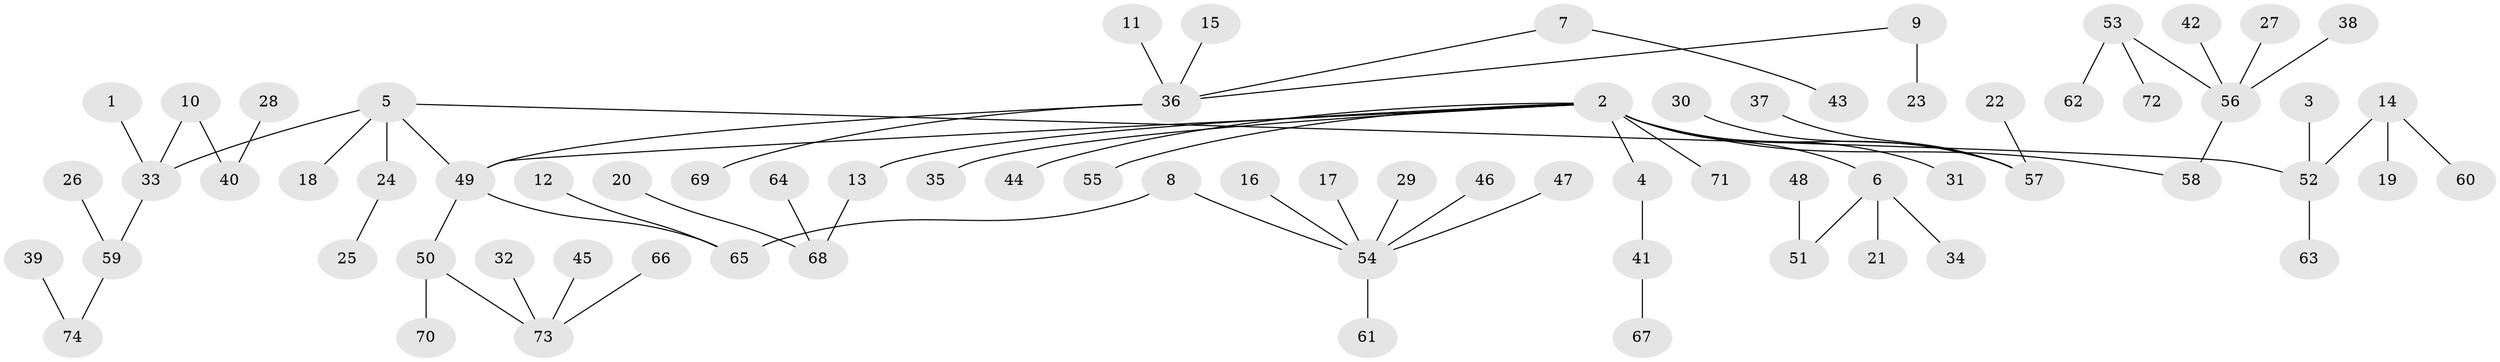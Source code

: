 // original degree distribution, {9: 0.006756756756756757, 5: 0.05405405405405406, 7: 0.013513513513513514, 2: 0.23648648648648649, 3: 0.10135135135135136, 6: 0.013513513513513514, 4: 0.02702702702702703, 1: 0.5405405405405406, 8: 0.006756756756756757}
// Generated by graph-tools (version 1.1) at 2025/26/03/09/25 03:26:26]
// undirected, 74 vertices, 73 edges
graph export_dot {
graph [start="1"]
  node [color=gray90,style=filled];
  1;
  2;
  3;
  4;
  5;
  6;
  7;
  8;
  9;
  10;
  11;
  12;
  13;
  14;
  15;
  16;
  17;
  18;
  19;
  20;
  21;
  22;
  23;
  24;
  25;
  26;
  27;
  28;
  29;
  30;
  31;
  32;
  33;
  34;
  35;
  36;
  37;
  38;
  39;
  40;
  41;
  42;
  43;
  44;
  45;
  46;
  47;
  48;
  49;
  50;
  51;
  52;
  53;
  54;
  55;
  56;
  57;
  58;
  59;
  60;
  61;
  62;
  63;
  64;
  65;
  66;
  67;
  68;
  69;
  70;
  71;
  72;
  73;
  74;
  1 -- 33 [weight=1.0];
  2 -- 4 [weight=1.0];
  2 -- 6 [weight=1.0];
  2 -- 13 [weight=1.0];
  2 -- 31 [weight=1.0];
  2 -- 35 [weight=1.0];
  2 -- 44 [weight=1.0];
  2 -- 49 [weight=1.0];
  2 -- 55 [weight=1.0];
  2 -- 57 [weight=1.0];
  2 -- 58 [weight=1.0];
  2 -- 71 [weight=1.0];
  3 -- 52 [weight=1.0];
  4 -- 41 [weight=1.0];
  5 -- 18 [weight=1.0];
  5 -- 24 [weight=1.0];
  5 -- 33 [weight=1.0];
  5 -- 49 [weight=1.0];
  5 -- 52 [weight=1.0];
  6 -- 21 [weight=1.0];
  6 -- 34 [weight=1.0];
  6 -- 51 [weight=1.0];
  7 -- 36 [weight=1.0];
  7 -- 43 [weight=1.0];
  8 -- 54 [weight=1.0];
  8 -- 65 [weight=1.0];
  9 -- 23 [weight=1.0];
  9 -- 36 [weight=1.0];
  10 -- 33 [weight=1.0];
  10 -- 40 [weight=1.0];
  11 -- 36 [weight=1.0];
  12 -- 65 [weight=1.0];
  13 -- 68 [weight=1.0];
  14 -- 19 [weight=1.0];
  14 -- 52 [weight=1.0];
  14 -- 60 [weight=1.0];
  15 -- 36 [weight=1.0];
  16 -- 54 [weight=1.0];
  17 -- 54 [weight=1.0];
  20 -- 68 [weight=1.0];
  22 -- 57 [weight=1.0];
  24 -- 25 [weight=1.0];
  26 -- 59 [weight=1.0];
  27 -- 56 [weight=1.0];
  28 -- 40 [weight=1.0];
  29 -- 54 [weight=1.0];
  30 -- 57 [weight=1.0];
  32 -- 73 [weight=1.0];
  33 -- 59 [weight=1.0];
  36 -- 49 [weight=1.0];
  36 -- 69 [weight=1.0];
  37 -- 57 [weight=1.0];
  38 -- 56 [weight=1.0];
  39 -- 74 [weight=1.0];
  41 -- 67 [weight=1.0];
  42 -- 56 [weight=1.0];
  45 -- 73 [weight=1.0];
  46 -- 54 [weight=1.0];
  47 -- 54 [weight=1.0];
  48 -- 51 [weight=1.0];
  49 -- 50 [weight=1.0];
  49 -- 65 [weight=1.0];
  50 -- 70 [weight=1.0];
  50 -- 73 [weight=1.0];
  52 -- 63 [weight=1.0];
  53 -- 56 [weight=1.0];
  53 -- 62 [weight=1.0];
  53 -- 72 [weight=1.0];
  54 -- 61 [weight=1.0];
  56 -- 58 [weight=1.0];
  59 -- 74 [weight=1.0];
  64 -- 68 [weight=1.0];
  66 -- 73 [weight=1.0];
}
